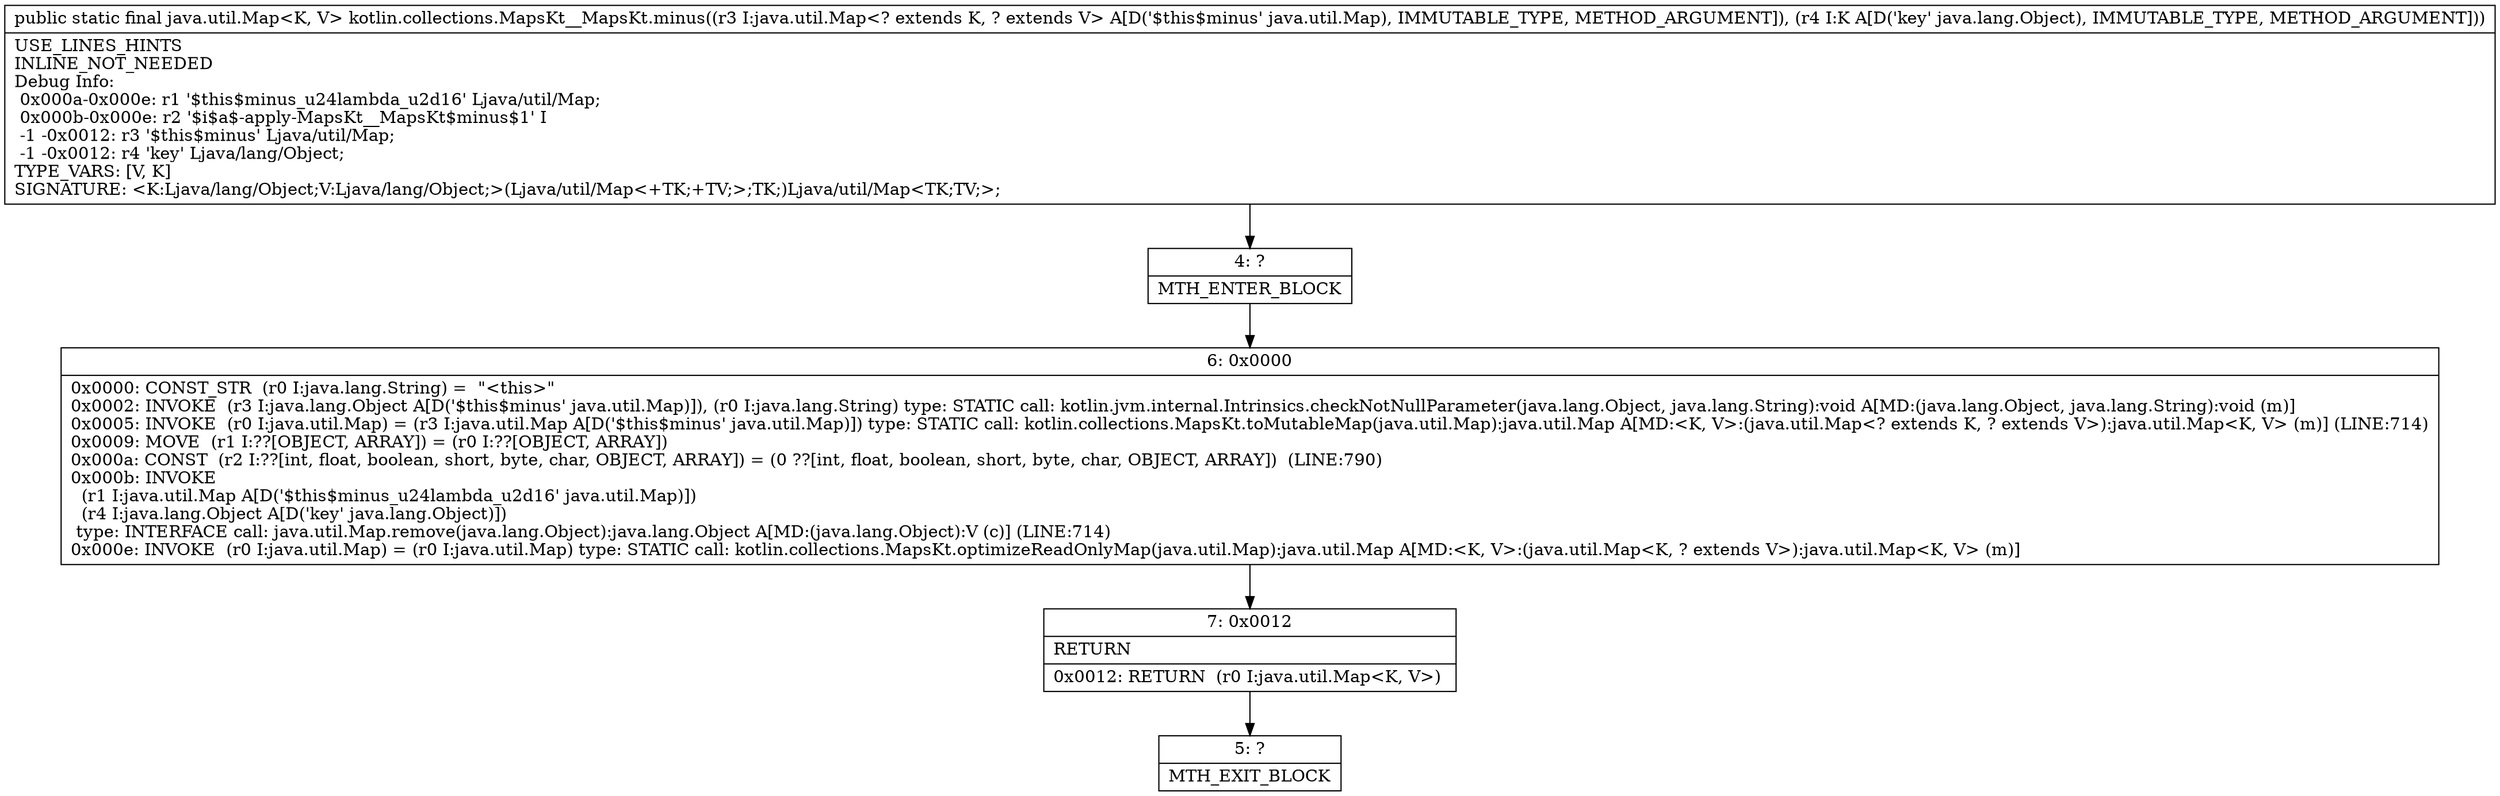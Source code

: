 digraph "CFG forkotlin.collections.MapsKt__MapsKt.minus(Ljava\/util\/Map;Ljava\/lang\/Object;)Ljava\/util\/Map;" {
Node_4 [shape=record,label="{4\:\ ?|MTH_ENTER_BLOCK\l}"];
Node_6 [shape=record,label="{6\:\ 0x0000|0x0000: CONST_STR  (r0 I:java.lang.String) =  \"\<this\>\" \l0x0002: INVOKE  (r3 I:java.lang.Object A[D('$this$minus' java.util.Map)]), (r0 I:java.lang.String) type: STATIC call: kotlin.jvm.internal.Intrinsics.checkNotNullParameter(java.lang.Object, java.lang.String):void A[MD:(java.lang.Object, java.lang.String):void (m)]\l0x0005: INVOKE  (r0 I:java.util.Map) = (r3 I:java.util.Map A[D('$this$minus' java.util.Map)]) type: STATIC call: kotlin.collections.MapsKt.toMutableMap(java.util.Map):java.util.Map A[MD:\<K, V\>:(java.util.Map\<? extends K, ? extends V\>):java.util.Map\<K, V\> (m)] (LINE:714)\l0x0009: MOVE  (r1 I:??[OBJECT, ARRAY]) = (r0 I:??[OBJECT, ARRAY]) \l0x000a: CONST  (r2 I:??[int, float, boolean, short, byte, char, OBJECT, ARRAY]) = (0 ??[int, float, boolean, short, byte, char, OBJECT, ARRAY])  (LINE:790)\l0x000b: INVOKE  \l  (r1 I:java.util.Map A[D('$this$minus_u24lambda_u2d16' java.util.Map)])\l  (r4 I:java.lang.Object A[D('key' java.lang.Object)])\l type: INTERFACE call: java.util.Map.remove(java.lang.Object):java.lang.Object A[MD:(java.lang.Object):V (c)] (LINE:714)\l0x000e: INVOKE  (r0 I:java.util.Map) = (r0 I:java.util.Map) type: STATIC call: kotlin.collections.MapsKt.optimizeReadOnlyMap(java.util.Map):java.util.Map A[MD:\<K, V\>:(java.util.Map\<K, ? extends V\>):java.util.Map\<K, V\> (m)]\l}"];
Node_7 [shape=record,label="{7\:\ 0x0012|RETURN\l|0x0012: RETURN  (r0 I:java.util.Map\<K, V\>) \l}"];
Node_5 [shape=record,label="{5\:\ ?|MTH_EXIT_BLOCK\l}"];
MethodNode[shape=record,label="{public static final java.util.Map\<K, V\> kotlin.collections.MapsKt__MapsKt.minus((r3 I:java.util.Map\<? extends K, ? extends V\> A[D('$this$minus' java.util.Map), IMMUTABLE_TYPE, METHOD_ARGUMENT]), (r4 I:K A[D('key' java.lang.Object), IMMUTABLE_TYPE, METHOD_ARGUMENT]))  | USE_LINES_HINTS\lINLINE_NOT_NEEDED\lDebug Info:\l  0x000a\-0x000e: r1 '$this$minus_u24lambda_u2d16' Ljava\/util\/Map;\l  0x000b\-0x000e: r2 '$i$a$\-apply\-MapsKt__MapsKt$minus$1' I\l  \-1 \-0x0012: r3 '$this$minus' Ljava\/util\/Map;\l  \-1 \-0x0012: r4 'key' Ljava\/lang\/Object;\lTYPE_VARS: [V, K]\lSIGNATURE: \<K:Ljava\/lang\/Object;V:Ljava\/lang\/Object;\>(Ljava\/util\/Map\<+TK;+TV;\>;TK;)Ljava\/util\/Map\<TK;TV;\>;\l}"];
MethodNode -> Node_4;Node_4 -> Node_6;
Node_6 -> Node_7;
Node_7 -> Node_5;
}

